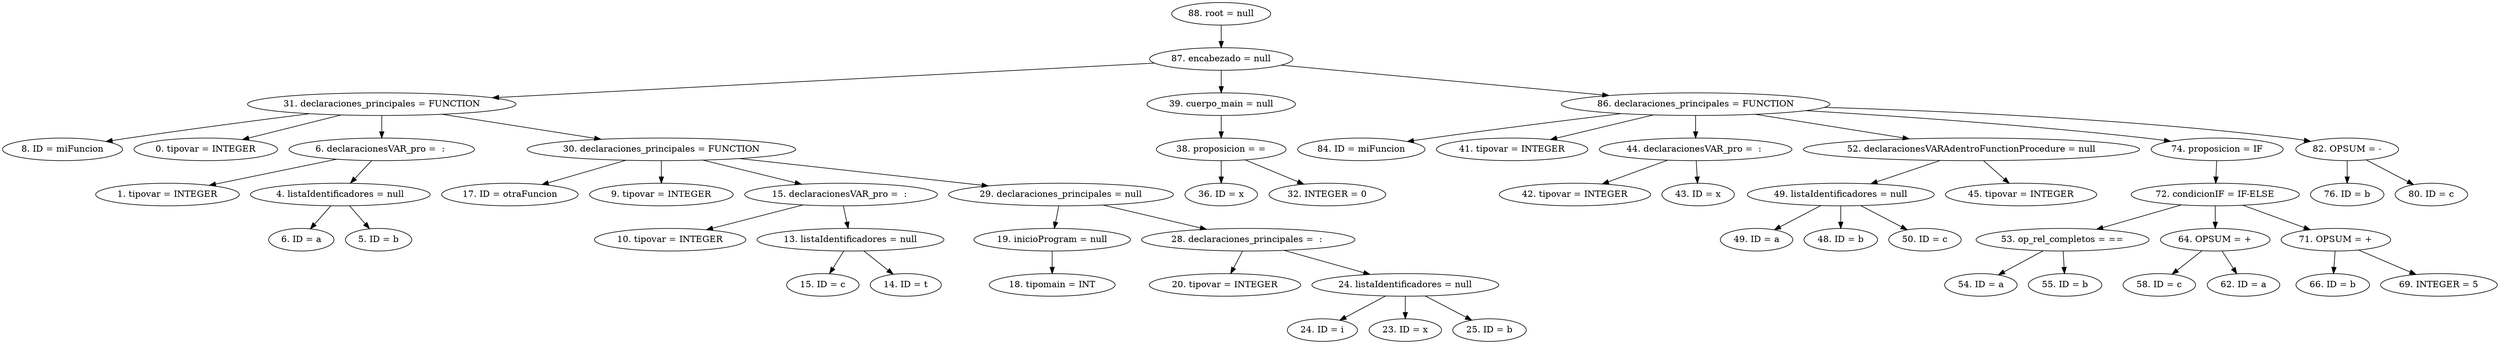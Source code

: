 digraph G {
"88. root = null"->"87. encabezado = null"
"87. encabezado = null"->"31. declaraciones_principales = FUNCTION"
"31. declaraciones_principales = FUNCTION"->"8. ID = miFuncion"
"31. declaraciones_principales = FUNCTION"->"0. tipovar = INTEGER"
"31. declaraciones_principales = FUNCTION"->"6. declaracionesVAR_pro =  : "
"6. declaracionesVAR_pro =  : "->"1. tipovar = INTEGER"
"6. declaracionesVAR_pro =  : "->"4. listaIdentificadores = null"
"4. listaIdentificadores = null"->"6. ID = a"
"4. listaIdentificadores = null"->"5. ID = b"
"31. declaraciones_principales = FUNCTION"->"30. declaraciones_principales = FUNCTION"
"30. declaraciones_principales = FUNCTION"->"17. ID = otraFuncion"
"30. declaraciones_principales = FUNCTION"->"9. tipovar = INTEGER"
"30. declaraciones_principales = FUNCTION"->"15. declaracionesVAR_pro =  : "
"15. declaracionesVAR_pro =  : "->"10. tipovar = INTEGER"
"15. declaracionesVAR_pro =  : "->"13. listaIdentificadores = null"
"13. listaIdentificadores = null"->"15. ID = c"
"13. listaIdentificadores = null"->"14. ID = t"
"30. declaraciones_principales = FUNCTION"->"29. declaraciones_principales = null"
"29. declaraciones_principales = null"->"19. inicioProgram = null"
"19. inicioProgram = null"->"18. tipomain = INT"
"29. declaraciones_principales = null"->"28. declaraciones_principales =  : "
"28. declaraciones_principales =  : "->"20. tipovar = INTEGER"
"28. declaraciones_principales =  : "->"24. listaIdentificadores = null"
"24. listaIdentificadores = null"->"24. ID = i"
"24. listaIdentificadores = null"->"23. ID = x"
"24. listaIdentificadores = null"->"25. ID = b"
"87. encabezado = null"->"39. cuerpo_main = null"
"39. cuerpo_main = null"->"38. proposicion = ="
"38. proposicion = ="->"36. ID = x"
"38. proposicion = ="->"32. INTEGER = 0"
"87. encabezado = null"->"86. declaraciones_principales = FUNCTION"
"86. declaraciones_principales = FUNCTION"->"84. ID = miFuncion"
"86. declaraciones_principales = FUNCTION"->"41. tipovar = INTEGER"
"86. declaraciones_principales = FUNCTION"->"44. declaracionesVAR_pro =  : "
"44. declaracionesVAR_pro =  : "->"42. tipovar = INTEGER"
"44. declaracionesVAR_pro =  : "->"43. ID = x"
"86. declaraciones_principales = FUNCTION"->"52. declaracionesVARAdentroFunctionProcedure = null"
"52. declaracionesVARAdentroFunctionProcedure = null"->"49. listaIdentificadores = null"
"49. listaIdentificadores = null"->"49. ID = a"
"49. listaIdentificadores = null"->"48. ID = b"
"49. listaIdentificadores = null"->"50. ID = c"
"52. declaracionesVARAdentroFunctionProcedure = null"->"45. tipovar = INTEGER"
"86. declaraciones_principales = FUNCTION"->"74. proposicion = IF"
"74. proposicion = IF"->"72. condicionIF = IF-ELSE"
"72. condicionIF = IF-ELSE"->"53. op_rel_completos = =="
"53. op_rel_completos = =="->"54. ID = a"
"53. op_rel_completos = =="->"55. ID = b"
"72. condicionIF = IF-ELSE"->"64. OPSUM = +"
"64. OPSUM = +"->"58. ID = c"
"64. OPSUM = +"->"62. ID = a"
"72. condicionIF = IF-ELSE"->"71. OPSUM = +"
"71. OPSUM = +"->"66. ID = b"
"71. OPSUM = +"->"69. INTEGER = 5"
"86. declaraciones_principales = FUNCTION"->"82. OPSUM = -"
"82. OPSUM = -"->"76. ID = b"
"82. OPSUM = -"->"80. ID = c"


}
